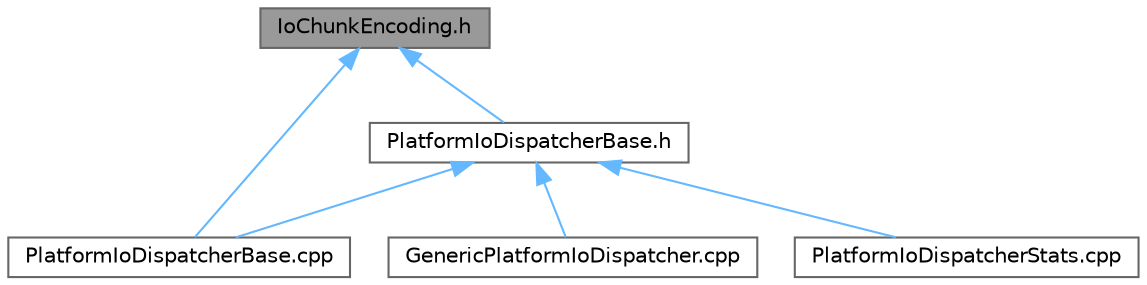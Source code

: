 digraph "IoChunkEncoding.h"
{
 // INTERACTIVE_SVG=YES
 // LATEX_PDF_SIZE
  bgcolor="transparent";
  edge [fontname=Helvetica,fontsize=10,labelfontname=Helvetica,labelfontsize=10];
  node [fontname=Helvetica,fontsize=10,shape=box,height=0.2,width=0.4];
  Node1 [id="Node000001",label="IoChunkEncoding.h",height=0.2,width=0.4,color="gray40", fillcolor="grey60", style="filled", fontcolor="black",tooltip=" "];
  Node1 -> Node2 [id="edge1_Node000001_Node000002",dir="back",color="steelblue1",style="solid",tooltip=" "];
  Node2 [id="Node000002",label="PlatformIoDispatcherBase.cpp",height=0.2,width=0.4,color="grey40", fillcolor="white", style="filled",URL="$d6/dce/PlatformIoDispatcherBase_8cpp.html",tooltip=" "];
  Node1 -> Node3 [id="edge2_Node000001_Node000003",dir="back",color="steelblue1",style="solid",tooltip=" "];
  Node3 [id="Node000003",label="PlatformIoDispatcherBase.h",height=0.2,width=0.4,color="grey40", fillcolor="white", style="filled",URL="$d7/d2e/PlatformIoDispatcherBase_8h.html",tooltip=" "];
  Node3 -> Node4 [id="edge3_Node000003_Node000004",dir="back",color="steelblue1",style="solid",tooltip=" "];
  Node4 [id="Node000004",label="GenericPlatformIoDispatcher.cpp",height=0.2,width=0.4,color="grey40", fillcolor="white", style="filled",URL="$d3/d36/GenericPlatformIoDispatcher_8cpp.html",tooltip=" "];
  Node3 -> Node2 [id="edge4_Node000003_Node000002",dir="back",color="steelblue1",style="solid",tooltip=" "];
  Node3 -> Node5 [id="edge5_Node000003_Node000005",dir="back",color="steelblue1",style="solid",tooltip=" "];
  Node5 [id="Node000005",label="PlatformIoDispatcherStats.cpp",height=0.2,width=0.4,color="grey40", fillcolor="white", style="filled",URL="$df/d0f/PlatformIoDispatcherStats_8cpp.html",tooltip=" "];
}
